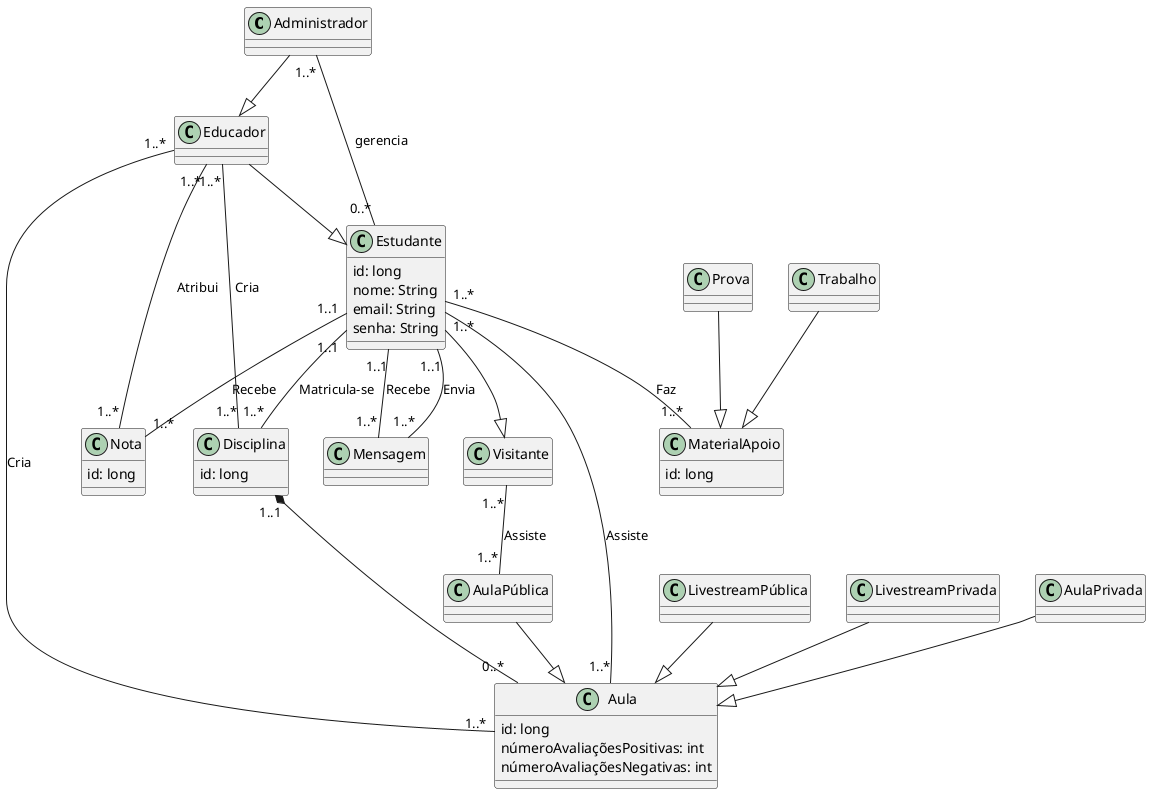 @startuml modelo_conceitual
class Administrador{

}

class Aula{
    id: long
    númeroAvaliaçõesPositivas: int
    númeroAvaliaçõesNegativas: int
}

class Estudante{
    id: long
    nome: String
    email: String
    senha: String
}

class Educador{

}

class Disciplina{
    id: long
}

class AulaPública{
}

class LivestreamPública{
}

class Visitante{

}

class LivestreamPrivada{

}

class MaterialApoio{
    id: long
}

class Prova{

}

class Trabalho{

}

class Mensagem{

}

class Nota{
    id: long
}

Administrador "1..*"--"0..*" Estudante: gerencia
Administrador --|> Educador
Educador --|> Estudante
Estudante --|> Visitante
AulaPrivada --|> Aula
AulaPública --|> Aula
LivestreamPrivada --|> Aula
LivestreamPública --|> Aula
Trabalho --|> MaterialApoio
Prova --|> MaterialApoio
Disciplina "1..1"*--"0..*" Aula
Estudante "1..*"--"1..*" Aula: Assiste
Estudante "1..1"--"1..*" Nota: Recebe
Estudante "1..*"--"1..*" MaterialApoio: Faz
Estudante "1..1"--"1..*" Mensagem: Recebe
Estudante "1..1"--"1..*" Mensagem: Envia
Estudante "1..1"--"1..*" Disciplina: Matricula-se
Educador "1..*"--"1..*" Disciplina: Cria
Educador "1..*"--"1..*" Aula: Cria
Educador "1..*"--"1..*" Nota: Atribui
Visitante "1..*"--"1..*" AulaPública: Assiste
@enduml